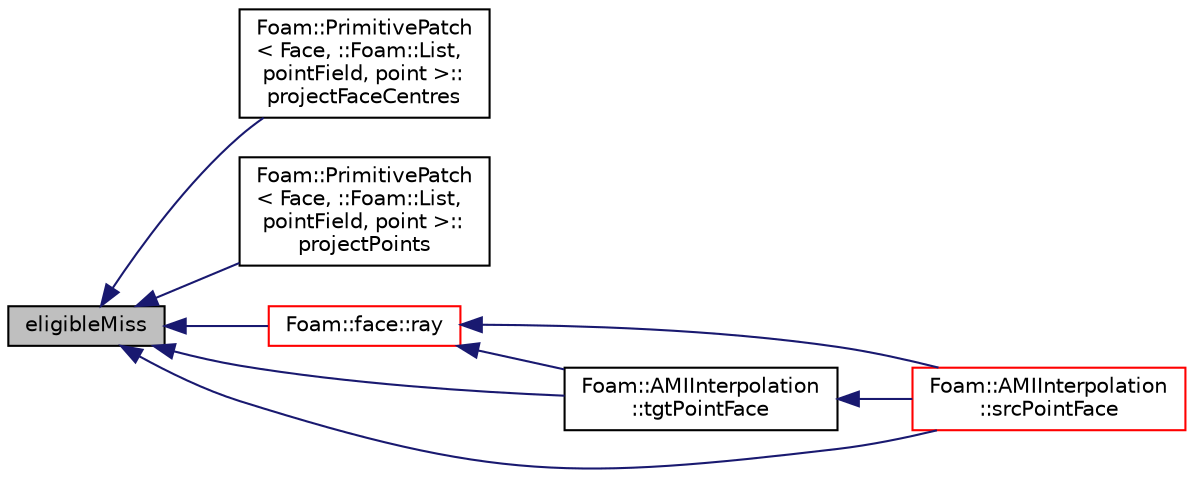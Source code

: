 digraph "eligibleMiss"
{
  bgcolor="transparent";
  edge [fontname="Helvetica",fontsize="10",labelfontname="Helvetica",labelfontsize="10"];
  node [fontname="Helvetica",fontsize="10",shape=record];
  rankdir="LR";
  Node364 [label="eligibleMiss",height=0.2,width=0.4,color="black", fillcolor="grey75", style="filled", fontcolor="black"];
  Node364 -> Node365 [dir="back",color="midnightblue",fontsize="10",style="solid",fontname="Helvetica"];
  Node365 [label="Foam::PrimitivePatch\l\< Face, ::Foam::List,\l pointField, point \>::\lprojectFaceCentres",height=0.2,width=0.4,color="black",URL="$a28693.html#aa3593d3c23c08ea961dbe5bf9d4413f5"];
  Node364 -> Node366 [dir="back",color="midnightblue",fontsize="10",style="solid",fontname="Helvetica"];
  Node366 [label="Foam::PrimitivePatch\l\< Face, ::Foam::List,\l pointField, point \>::\lprojectPoints",height=0.2,width=0.4,color="black",URL="$a28693.html#a3a55679cb439d4befd1dd0c6b5392ad5"];
  Node364 -> Node367 [dir="back",color="midnightblue",fontsize="10",style="solid",fontname="Helvetica"];
  Node367 [label="Foam::face::ray",height=0.2,width=0.4,color="red",URL="$a28369.html#a0b9f87e78c11730b3971c2f71df58d37",tooltip="Return potential intersection with face with a ray starting. "];
  Node367 -> Node369 [dir="back",color="midnightblue",fontsize="10",style="solid",fontname="Helvetica"];
  Node369 [label="Foam::AMIInterpolation\l::srcPointFace",height=0.2,width=0.4,color="red",URL="$a25997.html#a7b34c5f76bfbec8652d015845308b248",tooltip="Return source patch face index of point on target patch face. "];
  Node367 -> Node371 [dir="back",color="midnightblue",fontsize="10",style="solid",fontname="Helvetica"];
  Node371 [label="Foam::AMIInterpolation\l::tgtPointFace",height=0.2,width=0.4,color="black",URL="$a25997.html#a601ed369c66dd627d8d28ae95b3add21",tooltip="Return target patch face index of point on source patch face. "];
  Node371 -> Node369 [dir="back",color="midnightblue",fontsize="10",style="solid",fontname="Helvetica"];
  Node364 -> Node369 [dir="back",color="midnightblue",fontsize="10",style="solid",fontname="Helvetica"];
  Node364 -> Node371 [dir="back",color="midnightblue",fontsize="10",style="solid",fontname="Helvetica"];
}
